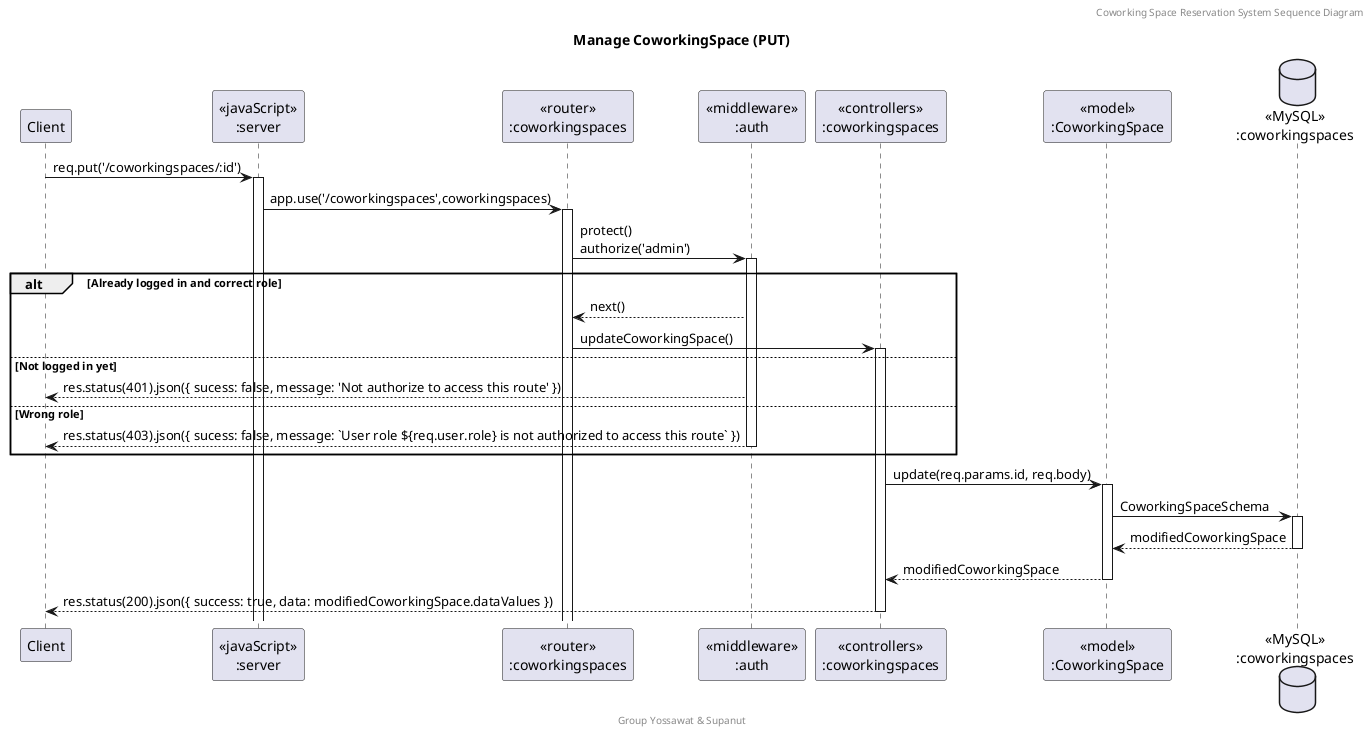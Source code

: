 @startuml Manage CoworkingSpace (PUT)

header Coworking Space Reservation System Sequence Diagram
footer Group Yossawat & Supanut
title "Manage CoworkingSpace (PUT)"

participant "Client" as client
participant "<<javaScript>>\n:server" as server
participant "<<router>>\n:coworkingspaces" as routerCoworkingSpaces
participant "<<middleware>>\n:auth" as middleware
participant "<<controllers>>\n:coworkingspaces" as controllersCoworkingSpaces
participant "<<model>>\n:CoworkingSpace" as modelCoworkingSpace
database "<<MySQL>>\n:coworkingspaces" as CoworkingSpacesDatabase

client->server ++:req.put('/coworkingspaces/:id')
server->routerCoworkingSpaces ++:app.use('/coworkingspaces',coworkingspaces)
routerCoworkingSpaces -> middleware ++:protect()\nauthorize('admin')
alt Already logged in and correct role
    middleware --> routerCoworkingSpaces : next()
    routerCoworkingSpaces -> controllersCoworkingSpaces ++: updateCoworkingSpace()
else Not logged in yet
    middleware --> client : res.status(401).json({ sucess: false, message: 'Not authorize to access this route' })
else Wrong role
    middleware --> client --: res.status(403).json({ sucess: false, message: `User role ${req.user.role} is not authorized to access this route` })
end
controllersCoworkingSpaces-> modelCoworkingSpace ++:update(req.params.id, req.body)
modelCoworkingSpace -> CoworkingSpacesDatabase ++: CoworkingSpaceSchema
CoworkingSpacesDatabase --> modelCoworkingSpace --: modifiedCoworkingSpace
controllersCoworkingSpaces <-- modelCoworkingSpace --: modifiedCoworkingSpace
controllersCoworkingSpaces-->client --: res.status(200).json({ success: true, data: modifiedCoworkingSpace.dataValues })

@enduml
